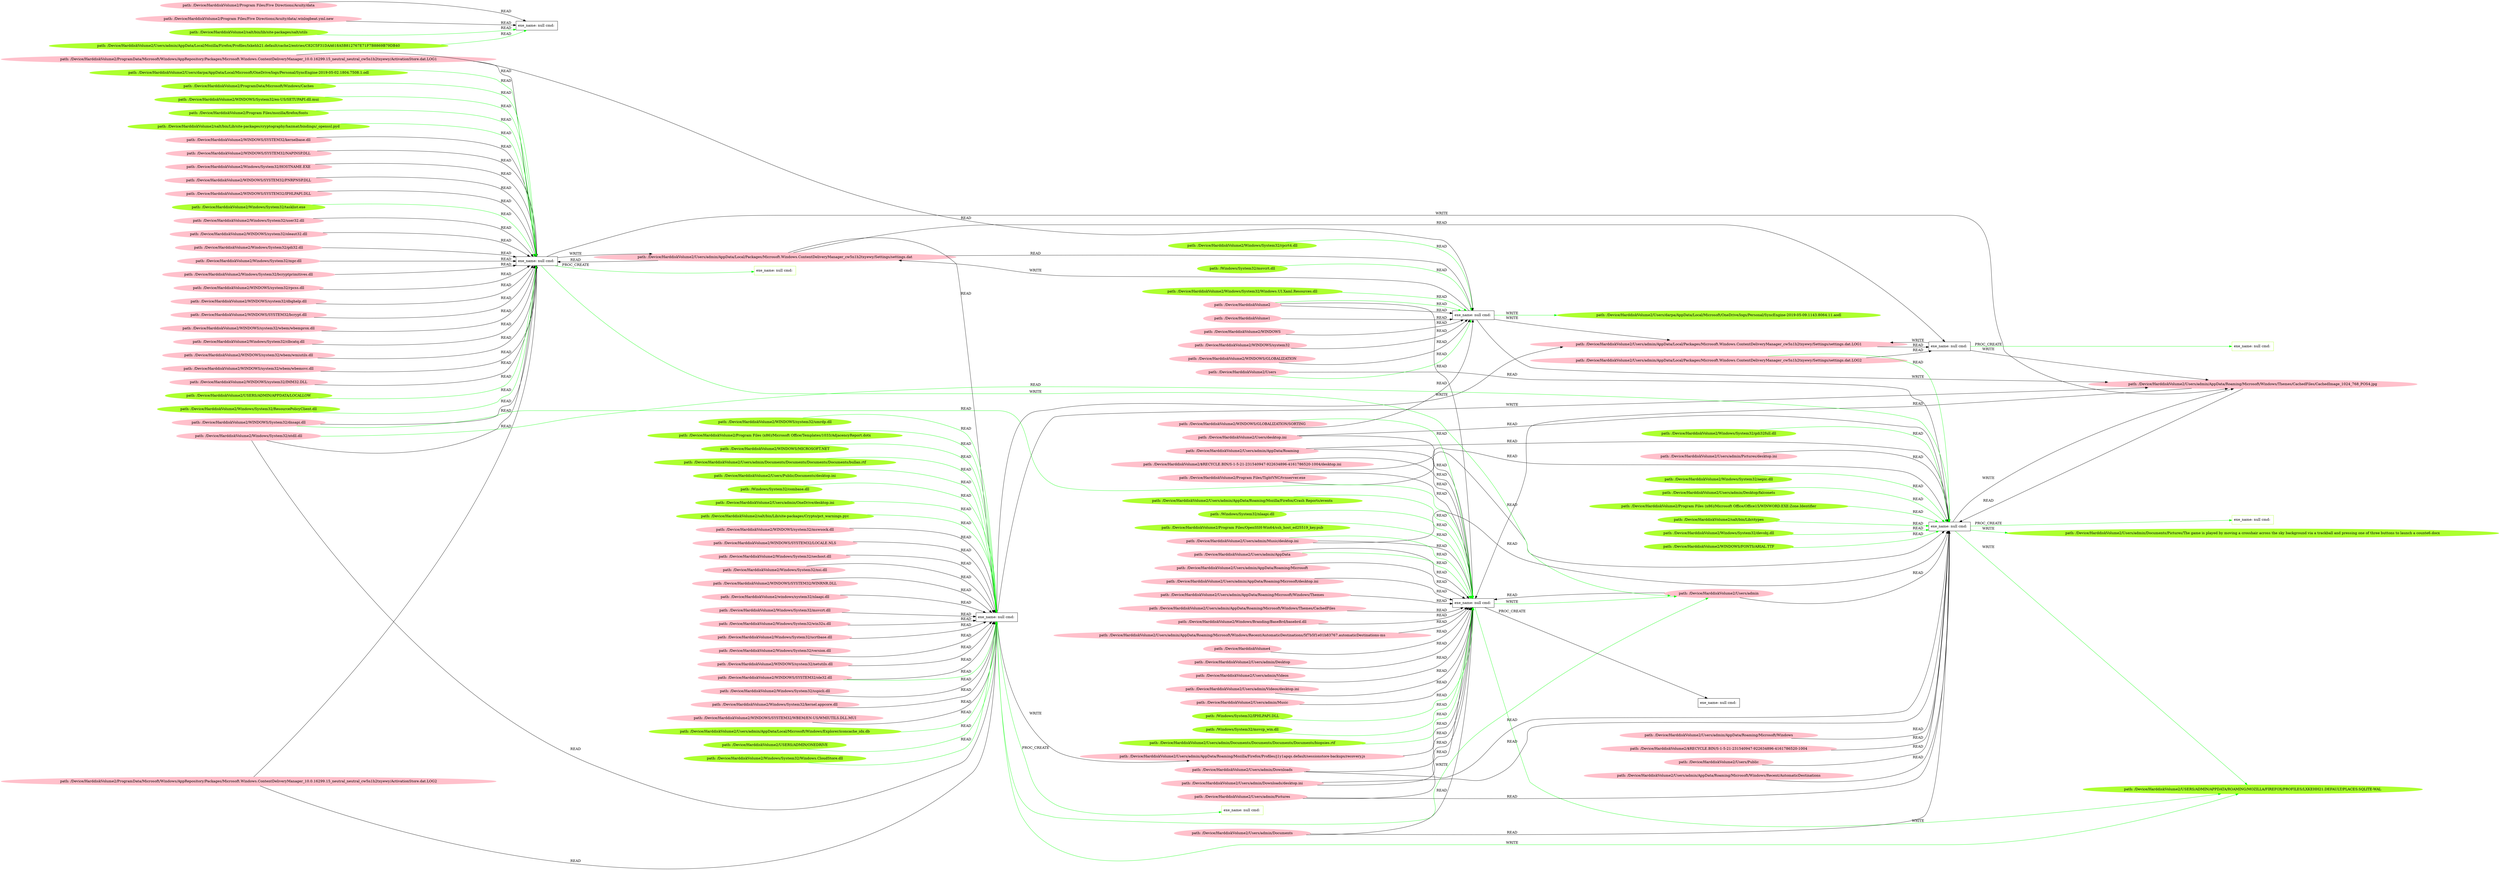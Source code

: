 digraph {
	rankdir=LR
	95 [label="exe_name: null cmd: " color=black shape=box style=solid]
	181 [label="path: /Device/HarddiskVolume2/Users/admin/AppData/Roaming/Mozilla/Firefox/Profiles/j1y1apqs.default/sessionstore-backups/recovery.js" color=pink shape=oval style=filled]
	95 -> 181 [label=WRITE color=black]
	21 [label="path: /Device/HarddiskVolume2/Program Files/Five Directions/Acuity/data" color=pink shape=oval style=filled]
	108 [label="exe_name: null cmd: " color=black shape=box style=solid]
	21 -> 108 [label=READ color=black]
	18 [label="path: /Device/HarddiskVolume2/Program Files/Five Directions/Acuity/data/.winlogbeat.yml.new" color=pink shape=oval style=filled]
	108 [label="exe_name: null cmd: " color=black shape=box style=solid]
	18 -> 108 [label=READ color=black]
	111 [label="path: /Device/HarddiskVolume2" color=pink shape=oval style=filled]
	0 [label="exe_name: null cmd: " color=black shape=box style=solid]
	111 -> 0 [label=READ color=black]
	206 [label="path: /Device/HarddiskVolume2/Users/desktop.ini" color=pink shape=oval style=filled]
	0 [label="exe_name: null cmd: " color=black shape=box style=solid]
	206 -> 0 [label=READ color=black]
	114 [label="path: /Device/HarddiskVolume2/Users/admin/AppData" color=pink shape=oval style=filled]
	0 [label="exe_name: null cmd: " color=black shape=box style=solid]
	114 -> 0 [label=READ color=black]
	150 [label="path: /Device/HarddiskVolume2/Users/admin" color=pink shape=oval style=filled]
	0 [label="exe_name: null cmd: " color=black shape=box style=solid]
	150 -> 0 [label=READ color=black]
	146 [label="path: /Device/HarddiskVolume2/Users/admin/AppData/Roaming/Microsoft" color=pink shape=oval style=filled]
	0 [label="exe_name: null cmd: " color=black shape=box style=solid]
	146 -> 0 [label=READ color=black]
	184 [label="path: /Device/HarddiskVolume2/Users/admin/AppData/Roaming/Microsoft/desktop.ini" color=pink shape=oval style=filled]
	0 [label="exe_name: null cmd: " color=black shape=box style=solid]
	184 -> 0 [label=READ color=black]
	198 [label="path: /Device/HarddiskVolume2/Users/admin/AppData/Roaming" color=pink shape=oval style=filled]
	0 [label="exe_name: null cmd: " color=black shape=box style=solid]
	198 -> 0 [label=READ color=black]
	200 [label="path: /Device/HarddiskVolume2/Users/admin/AppData/Roaming/Microsoft/Windows/Themes" color=pink shape=oval style=filled]
	0 [label="exe_name: null cmd: " color=black shape=box style=solid]
	200 -> 0 [label=READ color=black]
	172 [label="path: /Device/HarddiskVolume2/Users/admin/AppData/Roaming/Microsoft/Windows/Themes/CachedFiles" color=pink shape=oval style=filled]
	0 [label="exe_name: null cmd: " color=black shape=box style=solid]
	172 -> 0 [label=READ color=black]
	166 [label="path: /Device/HarddiskVolume2/$RECYCLE.BIN/S-1-5-21-231540947-922634896-4161786520-1004/desktop.ini" color=pink shape=oval style=filled]
	0 [label="exe_name: null cmd: " color=black shape=box style=solid]
	166 -> 0 [label=READ color=black]
	52 [label="path: /Device/HarddiskVolume2/Windows/Branding/BaseBrd/basebrd.dll" color=pink shape=oval style=filled]
	0 [label="exe_name: null cmd: " color=black shape=box style=solid]
	52 -> 0 [label=READ color=black]
	152 [label="path: /Device/HarddiskVolume2/Users/admin/AppData/Roaming/Microsoft/Windows/Themes/CachedFiles/CachedImage_1024_768_POS4.jpg" color=pink shape=oval style=filled]
	0 [label="exe_name: null cmd: " color=black shape=box style=solid]
	152 -> 0 [label=READ color=black]
	181 [label="path: /Device/HarddiskVolume2/Users/admin/AppData/Roaming/Mozilla/Firefox/Profiles/j1y1apqs.default/sessionstore-backups/recovery.js" color=pink shape=oval style=filled]
	0 [label="exe_name: null cmd: " color=black shape=box style=solid]
	181 -> 0 [label=READ color=black]
	204 [label="path: /Device/HarddiskVolume2/Program Files/TightVNC/tvnserver.exe" color=pink shape=oval style=filled]
	0 [label="exe_name: null cmd: " color=black shape=box style=solid]
	204 -> 0 [label=READ color=black]
	137 [label="path: /Device/HarddiskVolume2/Users/admin/AppData/Roaming/Microsoft/Windows/Recent/AutomaticDestinations/5f7b5f1e01b83767.automaticDestinations-ms" color=pink shape=oval style=filled]
	0 [label="exe_name: null cmd: " color=black shape=box style=solid]
	137 -> 0 [label=READ color=black]
	95 [label="exe_name: null cmd: " color=black shape=box style=solid]
	152 [label="path: /Device/HarddiskVolume2/Users/admin/AppData/Roaming/Microsoft/Windows/Themes/CachedFiles/CachedImage_1024_768_POS4.jpg" color=pink shape=oval style=filled]
	95 -> 152 [label=WRITE color=black]
	150 [label="path: /Device/HarddiskVolume2/Users/admin" color=pink shape=oval style=filled]
	106 [label="exe_name: null cmd: " color=black shape=box style=solid]
	150 -> 106 [label=READ color=black]
	168 [label="path: /Device/HarddiskVolume2/Users" color=pink shape=oval style=filled]
	106 [label="exe_name: null cmd: " color=black shape=box style=solid]
	168 -> 106 [label=READ color=black]
	206 [label="path: /Device/HarddiskVolume2/Users/desktop.ini" color=pink shape=oval style=filled]
	106 [label="exe_name: null cmd: " color=black shape=box style=solid]
	206 -> 106 [label=READ color=black]
	114 [label="path: /Device/HarddiskVolume2/Users/admin/AppData" color=pink shape=oval style=filled]
	0 [label="exe_name: null cmd: " color=black shape=box style=solid]
	114 -> 0 [label=READ color=green]
	198 [label="path: /Device/HarddiskVolume2/Users/admin/AppData/Roaming" color=pink shape=oval style=filled]
	106 [label="exe_name: null cmd: " color=black shape=box style=solid]
	198 -> 106 [label=READ color=black]
	194 [label="path: /Device/HarddiskVolume2/Users/admin/AppData/Roaming/Microsoft/Windows" color=pink shape=oval style=filled]
	106 [label="exe_name: null cmd: " color=black shape=box style=solid]
	194 -> 106 [label=READ color=black]
	118 [label="path: /Device/HarddiskVolume2/$RECYCLE.BIN/S-1-5-21-231540947-922634896-4161786520-1004" color=pink shape=oval style=filled]
	106 [label="exe_name: null cmd: " color=black shape=box style=solid]
	118 -> 106 [label=READ color=black]
	166 [label="path: /Device/HarddiskVolume2/$RECYCLE.BIN/S-1-5-21-231540947-922634896-4161786520-1004/desktop.ini" color=pink shape=oval style=filled]
	106 [label="exe_name: null cmd: " color=black shape=box style=solid]
	166 -> 106 [label=READ color=black]
	197 [label="path: /Device/HarddiskVolume2/Users/Public" color=pink shape=oval style=filled]
	106 [label="exe_name: null cmd: " color=black shape=box style=solid]
	197 -> 106 [label=READ color=black]
	152 [label="path: /Device/HarddiskVolume2/Users/admin/AppData/Roaming/Microsoft/Windows/Themes/CachedFiles/CachedImage_1024_768_POS4.jpg" color=pink shape=oval style=filled]
	106 [label="exe_name: null cmd: " color=black shape=box style=solid]
	152 -> 106 [label=READ color=black]
	213 [label="path: /Device/HarddiskVolume2/Users/admin/AppData/Roaming/Microsoft/Windows/Recent/AutomaticDestinations" color=pink shape=oval style=filled]
	106 [label="exe_name: null cmd: " color=black shape=box style=solid]
	213 -> 106 [label=READ color=black]
	120 [label="path: /Device/HarddiskVolume2/Users/admin/Downloads" color=pink shape=oval style=filled]
	106 [label="exe_name: null cmd: " color=black shape=box style=solid]
	120 -> 106 [label=READ color=black]
	192 [label="path: /Device/HarddiskVolume2/Users/admin/Downloads/desktop.ini" color=pink shape=oval style=filled]
	106 [label="exe_name: null cmd: " color=black shape=box style=solid]
	192 -> 106 [label=READ color=black]
	162 [label="path: /Device/HarddiskVolume2/Users/admin/Music/desktop.ini" color=pink shape=oval style=filled]
	106 [label="exe_name: null cmd: " color=black shape=box style=solid]
	162 -> 106 [label=READ color=black]
	174 [label="path: /Device/HarddiskVolume2/Users/admin/Pictures" color=pink shape=oval style=filled]
	106 [label="exe_name: null cmd: " color=black shape=box style=solid]
	174 -> 106 [label=READ color=black]
	176 [label="path: /Device/HarddiskVolume2/Users/admin/Pictures/desktop.ini" color=pink shape=oval style=filled]
	106 [label="exe_name: null cmd: " color=black shape=box style=solid]
	176 -> 106 [label=READ color=black]
	216 [label="path: /Device/HarddiskVolume2/Users/admin/Documents" color=pink shape=oval style=filled]
	106 [label="exe_name: null cmd: " color=black shape=box style=solid]
	216 -> 106 [label=READ color=black]
	204 [label="path: /Device/HarddiskVolume2/Program Files/TightVNC/tvnserver.exe" color=pink shape=oval style=filled]
	106 [label="exe_name: null cmd: " color=black shape=box style=solid]
	204 -> 106 [label=READ color=black]
	106 [label="exe_name: null cmd: " color=black shape=box style=solid]
	152 [label="path: /Device/HarddiskVolume2/Users/admin/AppData/Roaming/Microsoft/Windows/Themes/CachedFiles/CachedImage_1024_768_POS4.jpg" color=pink shape=oval style=filled]
	106 -> 152 [label=WRITE color=black]
	109 [label="exe_name: null cmd: " color=black shape=box style=solid]
	152 [label="path: /Device/HarddiskVolume2/Users/admin/AppData/Roaming/Microsoft/Windows/Themes/CachedFiles/CachedImage_1024_768_POS4.jpg" color=pink shape=oval style=filled]
	109 -> 152 [label=WRITE color=black]
	96 [label="exe_name: null cmd: " color=black shape=box style=solid]
	152 [label="path: /Device/HarddiskVolume2/Users/admin/AppData/Roaming/Microsoft/Windows/Themes/CachedFiles/CachedImage_1024_768_POS4.jpg" color=pink shape=oval style=filled]
	96 -> 152 [label=WRITE color=black]
	111 [label="path: /Device/HarddiskVolume2" color=pink shape=oval style=filled]
	96 [label="exe_name: null cmd: " color=black shape=box style=solid]
	111 -> 96 [label=READ color=black]
	125 [label="path: /Device/HarddiskVolume1" color=pink shape=oval style=filled]
	96 [label="exe_name: null cmd: " color=black shape=box style=solid]
	125 -> 96 [label=READ color=black]
	70 [label="path: /Device/HarddiskVolume2/WINDOWS" color=pink shape=oval style=filled]
	96 [label="exe_name: null cmd: " color=black shape=box style=solid]
	70 -> 96 [label=READ color=black]
	71 [label="path: /Device/HarddiskVolume2/WINDOWS/system32" color=pink shape=oval style=filled]
	96 [label="exe_name: null cmd: " color=black shape=box style=solid]
	71 -> 96 [label=READ color=black]
	89 [label="path: /Device/HarddiskVolume2/WINDOWS/SYSTEM32/kernelbase.dll" color=pink shape=oval style=filled]
	109 [label="exe_name: null cmd: " color=black shape=box style=solid]
	89 -> 109 [label=READ color=black]
	90 [label="path: /Device/HarddiskVolume2/WINDOWS/SYSTEM32/NAPINSP.DLL" color=pink shape=oval style=filled]
	109 [label="exe_name: null cmd: " color=black shape=box style=solid]
	90 -> 109 [label=READ color=black]
	3 [label="path: /Device/HarddiskVolume2/Windows/System32/HOSTNAME.EXE" color=pink shape=oval style=filled]
	109 [label="exe_name: null cmd: " color=black shape=box style=solid]
	3 -> 109 [label=READ color=black]
	49 [label="path: /Device/HarddiskVolume2/WINDOWS/system32/mswsock.dll" color=pink shape=oval style=filled]
	95 [label="exe_name: null cmd: " color=black shape=box style=solid]
	49 -> 95 [label=READ color=black]
	61 [label="path: /Device/HarddiskVolume2/WINDOWS/SYSTEM32/LOCALE.NLS" color=pink shape=oval style=filled]
	95 [label="exe_name: null cmd: " color=black shape=box style=solid]
	61 -> 95 [label=READ color=black]
	83 [label="path: /Device/HarddiskVolume2/WINDOWS/SYSTEM32/PNRPNSP.DLL" color=pink shape=oval style=filled]
	109 [label="exe_name: null cmd: " color=black shape=box style=solid]
	83 -> 109 [label=READ color=black]
	202 [label="path: /Device/HarddiskVolume2/Windows/System32/ntdll.dll" color=pink shape=oval style=filled]
	95 [label="exe_name: null cmd: " color=black shape=box style=solid]
	202 -> 95 [label=READ color=black]
	211 [label="path: /Device/HarddiskVolume2/Windows/System32/sechost.dll" color=pink shape=oval style=filled]
	95 [label="exe_name: null cmd: " color=black shape=box style=solid]
	211 -> 95 [label=READ color=black]
	46 [label="path: /Device/HarddiskVolume2/Windows/System32/nsi.dll" color=pink shape=oval style=filled]
	95 [label="exe_name: null cmd: " color=black shape=box style=solid]
	46 -> 95 [label=READ color=black]
	48 [label="path: /Device/HarddiskVolume2/WINDOWS/SYSTEM32/WINRNR.DLL" color=pink shape=oval style=filled]
	95 [label="exe_name: null cmd: " color=black shape=box style=solid]
	48 -> 95 [label=READ color=black]
	72 [label="path: /Device/HarddiskVolume2/WINDOWS/SYSTEM32/IPHLPAPI.DLL" color=pink shape=oval style=filled]
	109 [label="exe_name: null cmd: " color=black shape=box style=solid]
	72 -> 109 [label=READ color=black]
	77 [label="path: /Device/HarddiskVolume2/WINDOWS/System32/dnsapi.dll" color=pink shape=oval style=filled]
	0 [label="exe_name: null cmd: " color=black shape=box style=solid]
	77 -> 0 [label=READ color=green]
	77 [label="path: /Device/HarddiskVolume2/WINDOWS/System32/dnsapi.dll" color=pink shape=oval style=filled]
	109 [label="exe_name: null cmd: " color=black shape=box style=solid]
	77 -> 109 [label=READ color=black]
	105 [label="path: /Device/HarddiskVolume2/windows/system32/nlaapi.dll" color=pink shape=oval style=filled]
	95 [label="exe_name: null cmd: " color=black shape=box style=solid]
	105 -> 95 [label=READ color=black]
	47 [label="path: /Device/HarddiskVolume2/WINDOWS/GLOBALIZATION" color=pink shape=oval style=filled]
	96 [label="exe_name: null cmd: " color=black shape=box style=solid]
	47 -> 96 [label=READ color=black]
	62 [label="path: /Device/HarddiskVolume2/WINDOWS/GLOBALIZATION/SORTING" color=pink shape=oval style=filled]
	96 [label="exe_name: null cmd: " color=black shape=box style=solid]
	62 -> 96 [label=READ color=black]
	202 [label="path: /Device/HarddiskVolume2/Windows/System32/ntdll.dll" color=pink shape=oval style=filled]
	109 [label="exe_name: null cmd: " color=black shape=box style=solid]
	202 -> 109 [label=READ color=black]
	202 [label="path: /Device/HarddiskVolume2/Windows/System32/ntdll.dll" color=pink shape=oval style=filled]
	106 [label="exe_name: null cmd: " color=black shape=box style=solid]
	202 -> 106 [label=READ color=green]
	276 [label="path: /Device/HarddiskVolume2/Windows/System32/tasklist.exe" color=greenyellow shape=oval style=filled]
	109 [label="exe_name: null cmd: " color=black shape=box style=solid]
	276 -> 109 [label=READ color=green]
	85 [label="path: /Device/HarddiskVolume2/Windows/System32/user32.dll" color=pink shape=oval style=filled]
	109 [label="exe_name: null cmd: " color=black shape=box style=solid]
	85 -> 109 [label=READ color=black]
	117 [label="path: /Device/HarddiskVolume2/Windows/System32/msvcrt.dll" color=pink shape=oval style=filled]
	95 [label="exe_name: null cmd: " color=black shape=box style=solid]
	117 -> 95 [label=READ color=black]
	236 [label="path: /Device/HarddiskVolume2/Windows/System32/rpcrt4.dll" color=greenyellow shape=oval style=filled]
	96 [label="exe_name: null cmd: " color=black shape=box style=solid]
	236 -> 96 [label=READ color=green]
	99 [label="path: /Device/HarddiskVolume2/WINDOWS/system32/oleaut32.dll" color=pink shape=oval style=filled]
	109 [label="exe_name: null cmd: " color=black shape=box style=solid]
	99 -> 109 [label=READ color=black]
	7 [label="path: /Device/HarddiskVolume2/Windows/System32/win32u.dll" color=pink shape=oval style=filled]
	95 [label="exe_name: null cmd: " color=black shape=box style=solid]
	7 -> 95 [label=READ color=black]
	37 [label="path: /Device/HarddiskVolume2/Windows/System32/ucrtbase.dll" color=pink shape=oval style=filled]
	95 [label="exe_name: null cmd: " color=black shape=box style=solid]
	37 -> 95 [label=READ color=black]
	100 [label="path: /Device/HarddiskVolume2/Windows/System32/gdi32.dll" color=pink shape=oval style=filled]
	109 [label="exe_name: null cmd: " color=black shape=box style=solid]
	100 -> 109 [label=READ color=black]
	5 [label="path: /Device/HarddiskVolume2/Windows/System32/mpr.dll" color=pink shape=oval style=filled]
	109 [label="exe_name: null cmd: " color=black shape=box style=solid]
	5 -> 109 [label=READ color=black]
	59 [label="path: /Device/HarddiskVolume2/Windows/System32/version.dll" color=pink shape=oval style=filled]
	95 [label="exe_name: null cmd: " color=black shape=box style=solid]
	59 -> 95 [label=READ color=black]
	74 [label="path: /Device/HarddiskVolume2/Windows/System32/bcryptprimitives.dll" color=pink shape=oval style=filled]
	109 [label="exe_name: null cmd: " color=black shape=box style=solid]
	74 -> 109 [label=READ color=black]
	93 [label="path: /Device/HarddiskVolume2/WINDOWS/system32/rpcss.dll" color=pink shape=oval style=filled]
	109 [label="exe_name: null cmd: " color=black shape=box style=solid]
	93 -> 109 [label=READ color=black]
	11 [label="path: /Device/HarddiskVolume2/WINDOWS/system32/netutils.dll" color=pink shape=oval style=filled]
	95 [label="exe_name: null cmd: " color=black shape=box style=solid]
	11 -> 95 [label=READ color=black]
	36 [label="path: /Device/HarddiskVolume2/WINDOWS/SYSTEM32/ole32.dll" color=pink shape=oval style=filled]
	95 [label="exe_name: null cmd: " color=black shape=box style=solid]
	36 -> 95 [label=READ color=black]
	76 [label="path: /Device/HarddiskVolume2/WINDOWS/system32/dbghelp.dll" color=pink shape=oval style=filled]
	109 [label="exe_name: null cmd: " color=black shape=box style=solid]
	76 -> 109 [label=READ color=black]
	107 [label="path: /Device/HarddiskVolume2/Windows/System32/sspicli.dll" color=pink shape=oval style=filled]
	95 [label="exe_name: null cmd: " color=black shape=box style=solid]
	107 -> 95 [label=READ color=black]
	12 [label="path: /Device/HarddiskVolume2/Windows/System32/kernel.appcore.dll" color=pink shape=oval style=filled]
	95 [label="exe_name: null cmd: " color=black shape=box style=solid]
	12 -> 95 [label=READ color=black]
	4 [label="path: /Device/HarddiskVolume2/WINDOWS/SYSTEM32/bcrypt.dll" color=pink shape=oval style=filled]
	109 [label="exe_name: null cmd: " color=black shape=box style=solid]
	4 -> 109 [label=READ color=black]
	86 [label="path: /Device/HarddiskVolume2/WINDOWS/system32/wbem/wbemprox.dll" color=pink shape=oval style=filled]
	109 [label="exe_name: null cmd: " color=black shape=box style=solid]
	86 -> 109 [label=READ color=black]
	87 [label="path: /Device/HarddiskVolume2/Windows/System32/clbcatq.dll" color=pink shape=oval style=filled]
	109 [label="exe_name: null cmd: " color=black shape=box style=solid]
	87 -> 109 [label=READ color=black]
	88 [label="path: /Device/HarddiskVolume2/WINDOWS/system32/wbem/wmiutils.dll" color=pink shape=oval style=filled]
	109 [label="exe_name: null cmd: " color=black shape=box style=solid]
	88 -> 109 [label=READ color=black]
	97 [label="path: /Device/HarddiskVolume2/WINDOWS/system32/wbem/wbemsvc.dll" color=pink shape=oval style=filled]
	109 [label="exe_name: null cmd: " color=black shape=box style=solid]
	97 -> 109 [label=READ color=black]
	6 [label="path: /Device/HarddiskVolume2/WINDOWS/system32/IMM32.DLL" color=pink shape=oval style=filled]
	109 [label="exe_name: null cmd: " color=black shape=box style=solid]
	6 -> 109 [label=READ color=black]
	23 [label="path: /Device/HarddiskVolume2/WINDOWS/SYSTEM32/WBEM/EN-US/WMIUTILS.DLL.MUI" color=pink shape=oval style=filled]
	95 [label="exe_name: null cmd: " color=black shape=box style=solid]
	23 -> 95 [label=READ color=black]
	95 [label="exe_name: null cmd: " color=black shape=box style=solid]
	141 [label="path: /Device/HarddiskVolume2/Users/admin/AppData/Local/Packages/Microsoft.Windows.ContentDeliveryManager_cw5n1h2txyewy/Settings/settings.dat.LOG1" color=pink shape=oval style=filled]
	95 -> 141 [label=WRITE color=black]
	187 [label="path: /Device/HarddiskVolume2/ProgramData/Microsoft/Windows/AppRepository/Packages/Microsoft.Windows.ContentDeliveryManager_10.0.16299.15_neutral_neutral_cw5n1h2txyewy/ActivationStore.dat.LOG2" color=pink shape=oval style=filled]
	95 [label="exe_name: null cmd: " color=black shape=box style=solid]
	187 -> 95 [label=READ color=black]
	128 [label="path: /Device/HarddiskVolume2/Users/admin/AppData/Local/Packages/Microsoft.Windows.ContentDeliveryManager_cw5n1h2txyewy/Settings/settings.dat" color=pink shape=oval style=filled]
	95 [label="exe_name: null cmd: " color=black shape=box style=solid]
	128 -> 95 [label=READ color=black]
	187 [label="path: /Device/HarddiskVolume2/ProgramData/Microsoft/Windows/AppRepository/Packages/Microsoft.Windows.ContentDeliveryManager_10.0.16299.15_neutral_neutral_cw5n1h2txyewy/ActivationStore.dat.LOG2" color=pink shape=oval style=filled]
	109 [label="exe_name: null cmd: " color=black shape=box style=solid]
	187 -> 109 [label=READ color=black]
	189 [label="path: /Device/HarddiskVolume2/ProgramData/Microsoft/Windows/AppRepository/Packages/Microsoft.Windows.ContentDeliveryManager_10.0.16299.15_neutral_neutral_cw5n1h2txyewy/ActivationStore.dat.LOG1" color=pink shape=oval style=filled]
	109 [label="exe_name: null cmd: " color=black shape=box style=solid]
	189 -> 109 [label=READ color=black]
	109 [label="exe_name: null cmd: " color=black shape=box style=solid]
	128 [label="path: /Device/HarddiskVolume2/Users/admin/AppData/Local/Packages/Microsoft.Windows.ContentDeliveryManager_cw5n1h2txyewy/Settings/settings.dat" color=pink shape=oval style=filled]
	109 -> 128 [label=WRITE color=black]
	128 [label="path: /Device/HarddiskVolume2/Users/admin/AppData/Local/Packages/Microsoft.Windows.ContentDeliveryManager_cw5n1h2txyewy/Settings/settings.dat" color=pink shape=oval style=filled]
	109 [label="exe_name: null cmd: " color=black shape=box style=solid]
	128 -> 109 [label=READ color=black]
	96 [label="exe_name: null cmd: " color=black shape=box style=solid]
	141 [label="path: /Device/HarddiskVolume2/Users/admin/AppData/Local/Packages/Microsoft.Windows.ContentDeliveryManager_cw5n1h2txyewy/Settings/settings.dat.LOG1" color=pink shape=oval style=filled]
	96 -> 141 [label=WRITE color=black]
	189 [label="path: /Device/HarddiskVolume2/ProgramData/Microsoft/Windows/AppRepository/Packages/Microsoft.Windows.ContentDeliveryManager_10.0.16299.15_neutral_neutral_cw5n1h2txyewy/ActivationStore.dat.LOG1" color=pink shape=oval style=filled]
	96 [label="exe_name: null cmd: " color=black shape=box style=solid]
	189 -> 96 [label=READ color=black]
	96 [label="exe_name: null cmd: " color=black shape=box style=solid]
	128 [label="path: /Device/HarddiskVolume2/Users/admin/AppData/Local/Packages/Microsoft.Windows.ContentDeliveryManager_cw5n1h2txyewy/Settings/settings.dat" color=pink shape=oval style=filled]
	96 -> 128 [label=WRITE color=black]
	128 [label="path: /Device/HarddiskVolume2/Users/admin/AppData/Local/Packages/Microsoft.Windows.ContentDeliveryManager_cw5n1h2txyewy/Settings/settings.dat" color=pink shape=oval style=filled]
	96 [label="exe_name: null cmd: " color=black shape=box style=solid]
	128 -> 96 [label=READ color=black]
	215 [label="path: /Device/HarddiskVolume4" color=pink shape=oval style=filled]
	0 [label="exe_name: null cmd: " color=black shape=box style=solid]
	215 -> 0 [label=READ color=black]
	110 [label="exe_name: null cmd: " color=black shape=box style=solid]
	141 [label="path: /Device/HarddiskVolume2/Users/admin/AppData/Local/Packages/Microsoft.Windows.ContentDeliveryManager_cw5n1h2txyewy/Settings/settings.dat.LOG1" color=pink shape=oval style=filled]
	110 -> 141 [label=WRITE color=black]
	141 [label="path: /Device/HarddiskVolume2/Users/admin/AppData/Local/Packages/Microsoft.Windows.ContentDeliveryManager_cw5n1h2txyewy/Settings/settings.dat.LOG1" color=pink shape=oval style=filled]
	110 [label="exe_name: null cmd: " color=black shape=box style=solid]
	141 -> 110 [label=READ color=black]
	128 [label="path: /Device/HarddiskVolume2/Users/admin/AppData/Local/Packages/Microsoft.Windows.ContentDeliveryManager_cw5n1h2txyewy/Settings/settings.dat" color=pink shape=oval style=filled]
	110 [label="exe_name: null cmd: " color=black shape=box style=solid]
	128 -> 110 [label=READ color=black]
	149 [label="path: /Device/HarddiskVolume2/Users/admin/AppData/Local/Packages/Microsoft.Windows.ContentDeliveryManager_cw5n1h2txyewy/Settings/settings.dat.LOG2" color=pink shape=oval style=filled]
	110 [label="exe_name: null cmd: " color=black shape=box style=solid]
	149 -> 110 [label=READ color=black]
	41 [label="path: /Device/HarddiskVolume2/Users/admin/Desktop" color=pink shape=oval style=filled]
	0 [label="exe_name: null cmd: " color=black shape=box style=solid]
	41 -> 0 [label=READ color=black]
	120 [label="path: /Device/HarddiskVolume2/Users/admin/Downloads" color=pink shape=oval style=filled]
	0 [label="exe_name: null cmd: " color=black shape=box style=solid]
	120 -> 0 [label=READ color=black]
	192 [label="path: /Device/HarddiskVolume2/Users/admin/Downloads/desktop.ini" color=pink shape=oval style=filled]
	0 [label="exe_name: null cmd: " color=black shape=box style=solid]
	192 -> 0 [label=READ color=black]
	122 [label="path: /Device/HarddiskVolume2/Users/admin/Videos" color=pink shape=oval style=filled]
	0 [label="exe_name: null cmd: " color=black shape=box style=solid]
	122 -> 0 [label=READ color=black]
	164 [label="path: /Device/HarddiskVolume2/Users/admin/Videos/desktop.ini" color=pink shape=oval style=filled]
	0 [label="exe_name: null cmd: " color=black shape=box style=solid]
	164 -> 0 [label=READ color=black]
	127 [label="path: /Device/HarddiskVolume2/Users/admin/Music" color=pink shape=oval style=filled]
	0 [label="exe_name: null cmd: " color=black shape=box style=solid]
	127 -> 0 [label=READ color=black]
	162 [label="path: /Device/HarddiskVolume2/Users/admin/Music/desktop.ini" color=pink shape=oval style=filled]
	0 [label="exe_name: null cmd: " color=black shape=box style=solid]
	162 -> 0 [label=READ color=black]
	174 [label="path: /Device/HarddiskVolume2/Users/admin/Pictures" color=pink shape=oval style=filled]
	0 [label="exe_name: null cmd: " color=black shape=box style=solid]
	174 -> 0 [label=READ color=black]
	216 [label="path: /Device/HarddiskVolume2/Users/admin/Documents" color=pink shape=oval style=filled]
	0 [label="exe_name: null cmd: " color=black shape=box style=solid]
	216 -> 0 [label=READ color=black]
	111 [label="path: /Device/HarddiskVolume2" color=pink shape=oval style=filled]
	96 [label="exe_name: null cmd: " color=black shape=box style=solid]
	111 -> 96 [label=READ color=green]
	110 [label="exe_name: null cmd: " color=black shape=box style=solid]
	152 [label="path: /Device/HarddiskVolume2/Users/admin/AppData/Roaming/Microsoft/Windows/Themes/CachedFiles/CachedImage_1024_768_POS4.jpg" color=pink shape=oval style=filled]
	110 -> 152 [label=WRITE color=black]
	229 [label="path: /Device/HarddiskVolume2/Users/admin/AppData/Local/Microsoft/Windows/Explorer/iconcache_idx.db" color=greenyellow shape=oval style=filled]
	95 [label="exe_name: null cmd: " color=black shape=box style=solid]
	229 -> 95 [label=READ color=green]
	0 [label="exe_name: null cmd: " color=black shape=box style=solid]
	1 [label="exe_name: null cmd: " color=black shape=box style=solid]
	0 -> 1 [label=PROC_CREATE color=black]
	262 [label="path: /Device/HarddiskVolume2/Users/admin/Desktop/falconets" color=greenyellow shape=oval style=filled]
	106 [label="exe_name: null cmd: " color=black shape=box style=solid]
	262 -> 106 [label=READ color=green]
	36 [label="path: /Device/HarddiskVolume2/WINDOWS/SYSTEM32/ole32.dll" color=pink shape=oval style=filled]
	95 [label="exe_name: null cmd: " color=black shape=box style=solid]
	36 -> 95 [label=READ color=green]
	246 [label="path: /Windows/System32/IPHLPAPI.DLL" color=greenyellow shape=oval style=filled]
	0 [label="exe_name: null cmd: " color=black shape=box style=solid]
	246 -> 0 [label=READ color=green]
	168 [label="path: /Device/HarddiskVolume2/Users" color=pink shape=oval style=filled]
	96 [label="exe_name: null cmd: " color=black shape=box style=solid]
	168 -> 96 [label=READ color=green]
	239 [label="path: /Windows/System32/msvcrt.dll" color=greenyellow shape=oval style=filled]
	96 [label="exe_name: null cmd: " color=black shape=box style=solid]
	239 -> 96 [label=READ color=green]
	243 [label="path: /Windows/System32/msvcp_win.dll" color=greenyellow shape=oval style=filled]
	0 [label="exe_name: null cmd: " color=black shape=box style=solid]
	243 -> 0 [label=READ color=green]
	232 [label="path: /Device/HarddiskVolume2/USERS/ADMIN/ONEDRIVE" color=greenyellow shape=oval style=filled]
	95 [label="exe_name: null cmd: " color=black shape=box style=solid]
	232 -> 95 [label=READ color=green]
	275 [label="path: /Device/HarddiskVolume2/USERS/ADMIN/APPDATA/LOCALLOW" color=greenyellow shape=oval style=filled]
	109 [label="exe_name: null cmd: " color=black shape=box style=solid]
	275 -> 109 [label=READ color=green]
	62 [label="path: /Device/HarddiskVolume2/WINDOWS/GLOBALIZATION/SORTING" color=pink shape=oval style=filled]
	0 [label="exe_name: null cmd: " color=black shape=box style=solid]
	62 -> 0 [label=READ color=green]
	263 [label="path: /Device/HarddiskVolume2/Program Files (x86)/Microsoft Office/Office15/WINWORD.EXE:Zone.Identifier" color=greenyellow shape=oval style=filled]
	106 [label="exe_name: null cmd: " color=black shape=box style=solid]
	263 -> 106 [label=READ color=green]
	255 [label="path: /Device/HarddiskVolume2/salt/bin/Lib/ctypes" color=greenyellow shape=oval style=filled]
	106 [label="exe_name: null cmd: " color=black shape=box style=solid]
	255 -> 106 [label=READ color=green]
	266 [label="path: /Device/HarddiskVolume2/salt/bin/lib/site-packages/salt/utils" color=greenyellow shape=oval style=filled]
	108 [label="exe_name: null cmd: " color=black shape=box style=solid]
	266 -> 108 [label=READ color=green]
	109 [label="exe_name: null cmd: " color=black shape=box style=solid]
	274 [label="exe_name: null cmd: " color=greenyellow shape=box style=solid]
	109 -> 274 [label=PROC_CREATE color=green]
	273 [label="path: /Device/HarddiskVolume2/Windows/System32/ResourcePolicyClient.dll" color=greenyellow shape=oval style=filled]
	109 [label="exe_name: null cmd: " color=black shape=box style=solid]
	273 -> 109 [label=READ color=green]
	234 [label="path: /Device/HarddiskVolume2/Windows/System32/Windows.CloudStore.dll" color=greenyellow shape=oval style=filled]
	95 [label="exe_name: null cmd: " color=black shape=box style=solid]
	234 -> 95 [label=READ color=green]
	226 [label="path: /Device/HarddiskVolume2/WINDOWS/system32/umrdp.dll" color=greenyellow shape=oval style=filled]
	95 [label="exe_name: null cmd: " color=black shape=box style=solid]
	226 -> 95 [label=READ color=green]
	224 [label="path: /Device/HarddiskVolume2/Program Files (x86)/Microsoft Office/Templates/1033/AdjacencyReport.dotx" color=greenyellow shape=oval style=filled]
	95 [label="exe_name: null cmd: " color=black shape=box style=solid]
	224 -> 95 [label=READ color=green]
	270 [label="path: /Device/HarddiskVolume2/Users/darpa/AppData/Local/Microsoft/OneDrive/logs/Personal/SyncEngine-2019-05-02.1804.7508.1.odl" color=greenyellow shape=oval style=filled]
	109 [label="exe_name: null cmd: " color=black shape=box style=solid]
	270 -> 109 [label=READ color=green]
	149 [label="path: /Device/HarddiskVolume2/Users/admin/AppData/Local/Packages/Microsoft.Windows.ContentDeliveryManager_cw5n1h2txyewy/Settings/settings.dat.LOG2" color=pink shape=oval style=filled]
	106 [label="exe_name: null cmd: " color=black shape=box style=solid]
	149 -> 106 [label=READ color=green]
	95 [label="exe_name: null cmd: " color=black shape=box style=solid]
	231 [label="path: /Device/HarddiskVolume2/USERS/ADMIN/APPDATA/ROAMING/MOZILLA/FIREFOX/PROFILES/LXKEHH21.DEFAULT/PLACES.SQLITE-WAL" color=greenyellow shape=oval style=filled]
	95 -> 231 [label=WRITE color=green]
	235 [label="path: /Device/HarddiskVolume2/WINDOWS/MICROSOFT.NET" color=greenyellow shape=oval style=filled]
	95 [label="exe_name: null cmd: " color=black shape=box style=solid]
	235 -> 95 [label=READ color=green]
	277 [label="path: /Device/HarddiskVolume2/ProgramData/Microsoft/Windows/Caches" color=greenyellow shape=oval style=filled]
	109 [label="exe_name: null cmd: " color=black shape=box style=solid]
	277 -> 109 [label=READ color=green]
	233 [label="path: /Device/HarddiskVolume2/Users/admin/Documents/Documents/Documents/Documents/bullan.rtf" color=greenyellow shape=oval style=filled]
	95 [label="exe_name: null cmd: " color=black shape=box style=solid]
	233 -> 95 [label=READ color=green]
	252 [label="path: /Device/HarddiskVolume2/Users/admin/Documents/Documents/Documents/Documents/biopsies.rtf" color=greenyellow shape=oval style=filled]
	0 [label="exe_name: null cmd: " color=black shape=box style=solid]
	252 -> 0 [label=READ color=green]
	96 [label="exe_name: null cmd: " color=black shape=box style=solid]
	241 [label="path: /Device/HarddiskVolume2/Users/darpa/AppData/Local/Microsoft/OneDrive/logs/Personal/SyncEngine-2019-05-09.1143.8064.11.aodl" color=greenyellow shape=oval style=filled]
	96 -> 241 [label=WRITE color=green]
	109 [label="exe_name: null cmd: " color=black shape=box style=solid]
	150 [label="path: /Device/HarddiskVolume2/Users/admin" color=pink shape=oval style=filled]
	109 -> 150 [label=WRITE color=green]
	162 [label="path: /Device/HarddiskVolume2/Users/admin/Music/desktop.ini" color=pink shape=oval style=filled]
	0 [label="exe_name: null cmd: " color=black shape=box style=solid]
	162 -> 0 [label=READ color=green]
	221 [label="path: /Device/HarddiskVolume2/Users/Public/Documents/desktop.ini" color=greenyellow shape=oval style=filled]
	95 [label="exe_name: null cmd: " color=black shape=box style=solid]
	221 -> 95 [label=READ color=green]
	268 [label="path: /Device/HarddiskVolume2/WINDOWS/System32/en-US/SETUPAPI.dll.mui" color=greenyellow shape=oval style=filled]
	109 [label="exe_name: null cmd: " color=black shape=box style=solid]
	268 -> 109 [label=READ color=green]
	245 [label="path: /Device/HarddiskVolume2/Users/admin/AppData/Roaming/Mozilla/Firefox/Crash Reports/events" color=greenyellow shape=oval style=filled]
	0 [label="exe_name: null cmd: " color=black shape=box style=solid]
	245 -> 0 [label=READ color=green]
	106 [label="exe_name: null cmd: " color=black shape=box style=solid]
	264 [label="exe_name: null cmd: " color=greenyellow shape=box style=solid]
	106 -> 264 [label=PROC_CREATE color=green]
	222 [label="path: /Windows/System32/combase.dll" color=greenyellow shape=oval style=filled]
	95 [label="exe_name: null cmd: " color=black shape=box style=solid]
	222 -> 95 [label=READ color=green]
	223 [label="path: /Device/HarddiskVolume2/Users/admin/OneDrive/desktop.ini" color=greenyellow shape=oval style=filled]
	95 [label="exe_name: null cmd: " color=black shape=box style=solid]
	223 -> 95 [label=READ color=green]
	269 [label="path: /Device/HarddiskVolume2/Program Files/mozilla/firefox/fonts" color=greenyellow shape=oval style=filled]
	109 [label="exe_name: null cmd: " color=black shape=box style=solid]
	269 -> 109 [label=READ color=green]
	0 [label="exe_name: null cmd: " color=black shape=box style=solid]
	231 [label="path: /Device/HarddiskVolume2/USERS/ADMIN/APPDATA/ROAMING/MOZILLA/FIREFOX/PROFILES/LXKEHH21.DEFAULT/PLACES.SQLITE-WAL" color=greenyellow shape=oval style=filled]
	0 -> 231 [label=WRITE color=green]
	106 [label="exe_name: null cmd: " color=black shape=box style=solid]
	257 [label="path: /Device/HarddiskVolume2/Users/admin/Documents/Pictures/The game is played by moving a crosshair across the sky background via a trackball and pressing one of three buttons to launch a counte6.docx" color=greenyellow shape=oval style=filled]
	106 -> 257 [label=WRITE color=green]
	95 [label="exe_name: null cmd: " color=black shape=box style=solid]
	150 [label="path: /Device/HarddiskVolume2/Users/admin" color=pink shape=oval style=filled]
	95 -> 150 [label=WRITE color=green]
	106 [label="exe_name: null cmd: " color=black shape=box style=solid]
	231 [label="path: /Device/HarddiskVolume2/USERS/ADMIN/APPDATA/ROAMING/MOZILLA/FIREFOX/PROFILES/LXKEHH21.DEFAULT/PLACES.SQLITE-WAL" color=greenyellow shape=oval style=filled]
	106 -> 231 [label=WRITE color=green]
	242 [label="path: /Windows/System32/nlaapi.dll" color=greenyellow shape=oval style=filled]
	0 [label="exe_name: null cmd: " color=black shape=box style=solid]
	242 -> 0 [label=READ color=green]
	110 [label="exe_name: null cmd: " color=black shape=box style=solid]
	220 [label="exe_name: null cmd: " color=greenyellow shape=box style=solid]
	110 -> 220 [label=PROC_CREATE color=green]
	95 [label="exe_name: null cmd: " color=black shape=box style=solid]
	230 [label="exe_name: null cmd: " color=greenyellow shape=box style=solid]
	95 -> 230 [label=PROC_CREATE color=green]
	250 [label="path: /Device/HarddiskVolume2/Program Files/OpenSSH-Win64/ssh_host_ed25519_key.pub" color=greenyellow shape=oval style=filled]
	0 [label="exe_name: null cmd: " color=black shape=box style=solid]
	250 -> 0 [label=READ color=green]
	0 [label="exe_name: null cmd: " color=black shape=box style=solid]
	150 [label="path: /Device/HarddiskVolume2/Users/admin" color=pink shape=oval style=filled]
	0 -> 150 [label=WRITE color=green]
	256 [label="path: /Device/HarddiskVolume2/Windows/System32/devobj.dll" color=greenyellow shape=oval style=filled]
	106 [label="exe_name: null cmd: " color=black shape=box style=solid]
	256 -> 106 [label=READ color=green]
	238 [label="path: /Device/HarddiskVolume2/Windows/System32/Windows.UI.Xaml.Resources.dll" color=greenyellow shape=oval style=filled]
	96 [label="exe_name: null cmd: " color=black shape=box style=solid]
	238 -> 96 [label=READ color=green]
	265 [label="path: /Device/HarddiskVolume2/WINDOWS/FONTS/ARIAL.TTF" color=greenyellow shape=oval style=filled]
	106 [label="exe_name: null cmd: " color=black shape=box style=solid]
	265 -> 106 [label=READ color=green]
	225 [label="path: /Device/HarddiskVolume2/salt/bin/Lib/site-packages/Crypto/pct_warnings.pyc" color=greenyellow shape=oval style=filled]
	95 [label="exe_name: null cmd: " color=black shape=box style=solid]
	225 -> 95 [label=READ color=green]
	272 [label="path: /Device/HarddiskVolume2/salt/bin/Lib/site-packages/cryptography/hazmat/bindings/_openssl.pyd" color=greenyellow shape=oval style=filled]
	109 [label="exe_name: null cmd: " color=black shape=box style=solid]
	272 -> 109 [label=READ color=green]
	267 [label="path: /Device/HarddiskVolume2/Users/admin/AppData/Local/Mozilla/Firefox/Profiles/lxkehh21.default/cache2/entries/C82C5F31DAA618A5B812767E71F7B8869B79DB40" color=greenyellow shape=oval style=filled]
	108 [label="exe_name: null cmd: " color=black shape=box style=solid]
	267 -> 108 [label=READ color=green]
	261 [label="path: /Device/HarddiskVolume2/Windows/System32/gdi32full.dll" color=greenyellow shape=oval style=filled]
	106 [label="exe_name: null cmd: " color=black shape=box style=solid]
	261 -> 106 [label=READ color=green]
	258 [label="path: /Device/HarddiskVolume2/Windows/System32/aepic.dll" color=greenyellow shape=oval style=filled]
	106 [label="exe_name: null cmd: " color=black shape=box style=solid]
	258 -> 106 [label=READ color=green]
}
